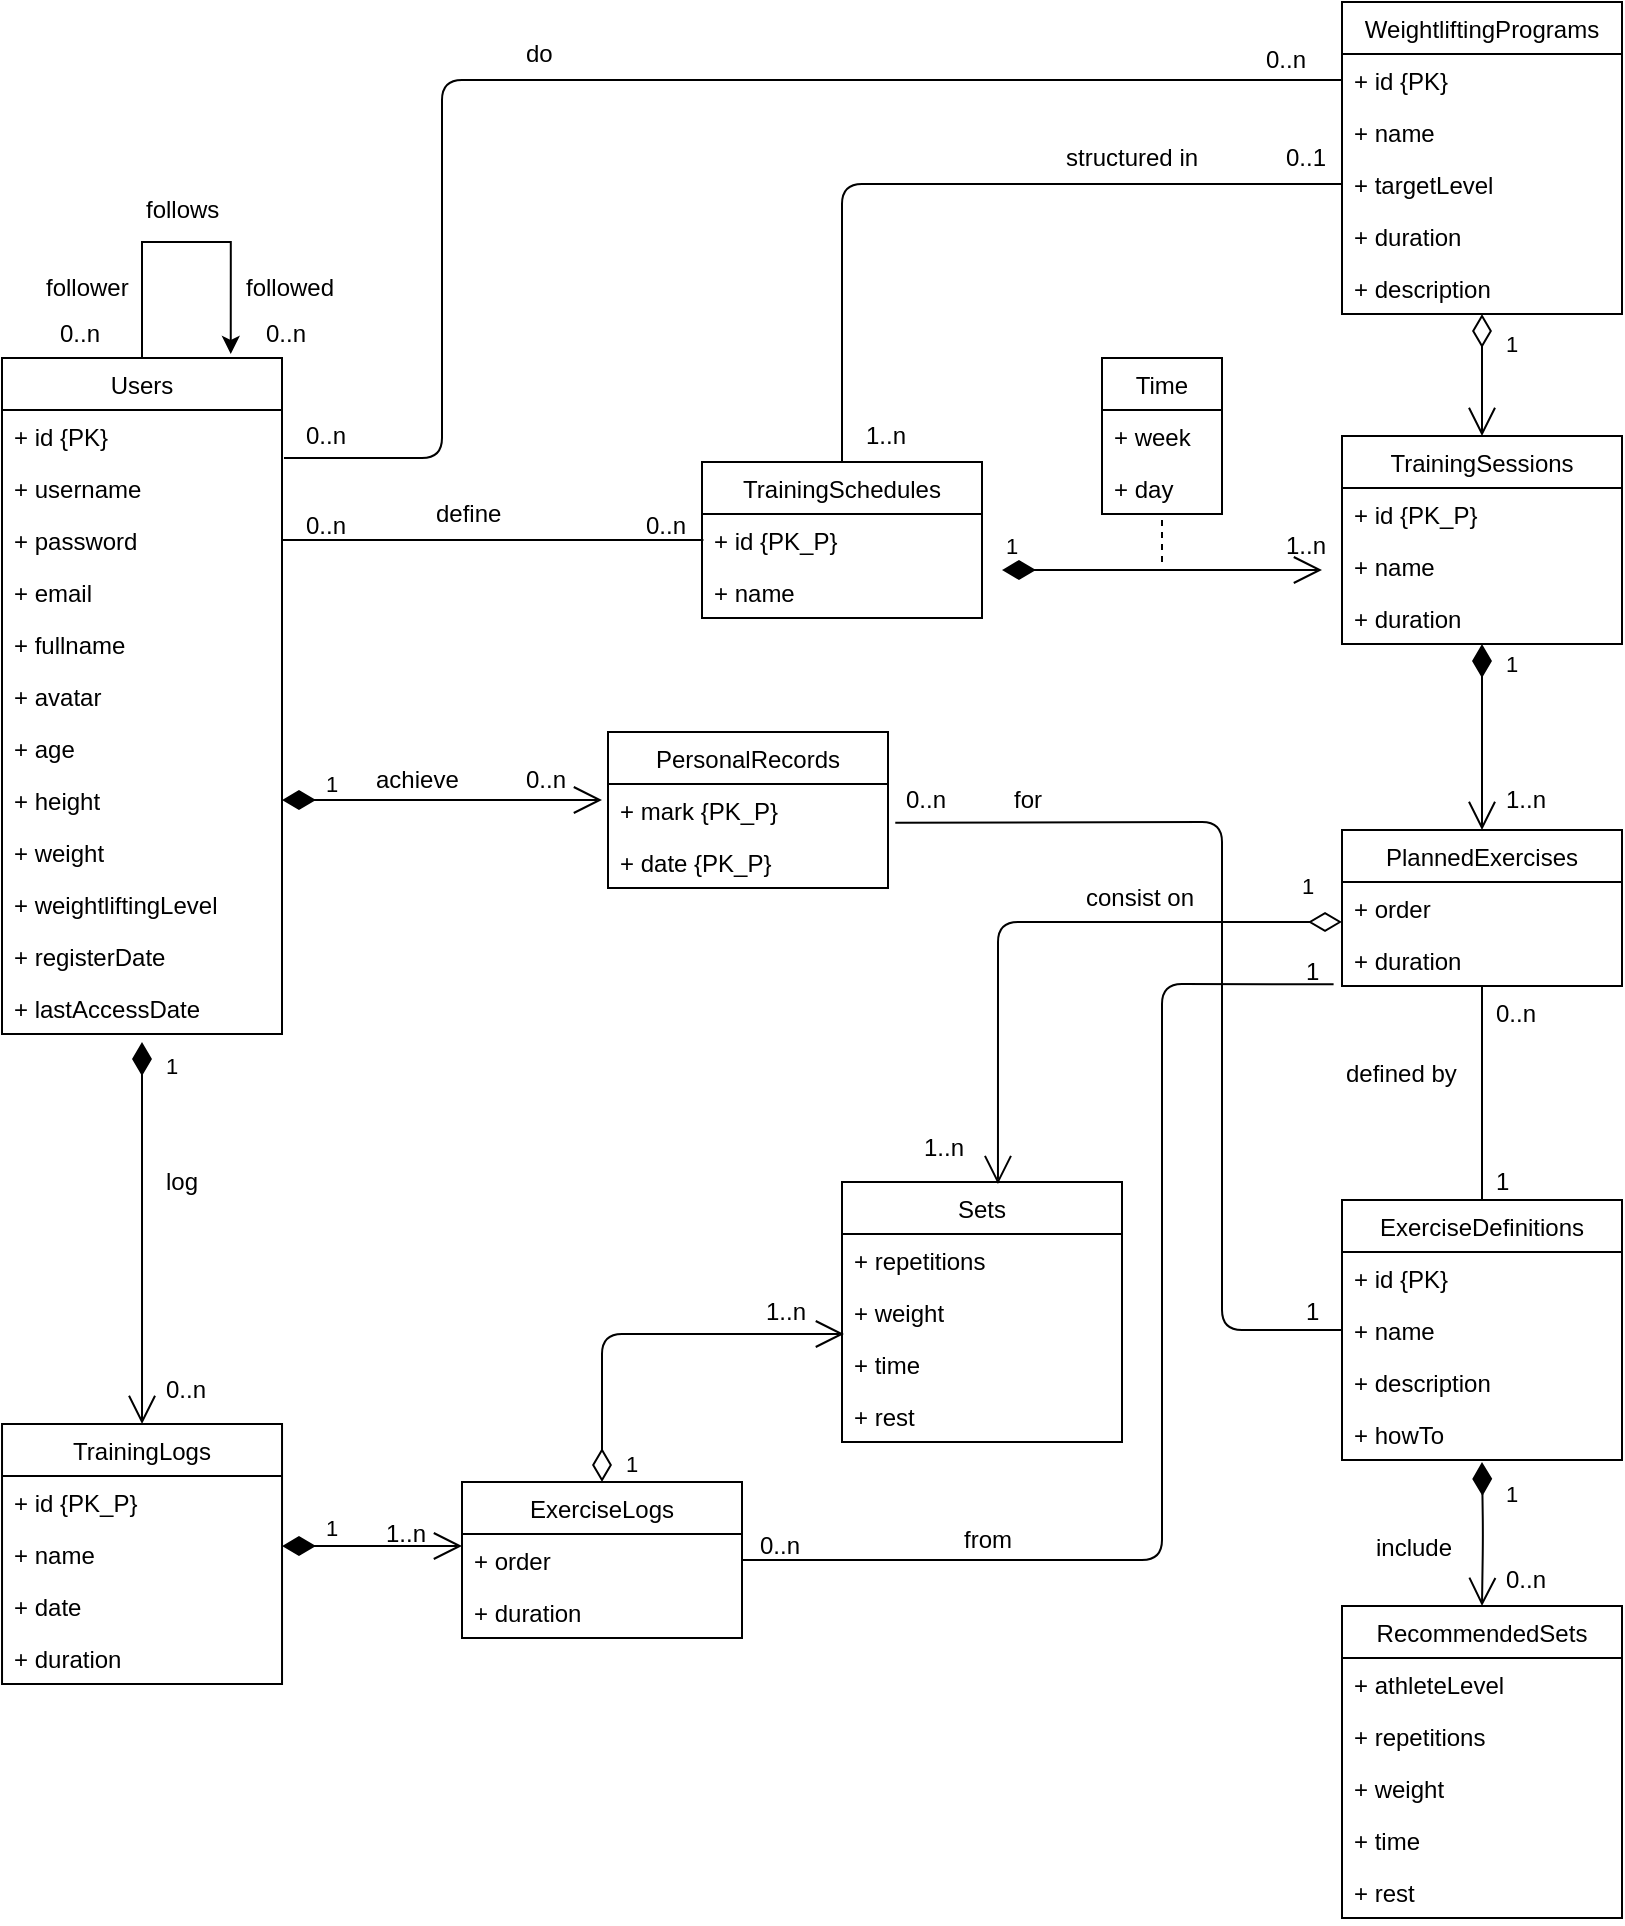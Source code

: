 <mxfile version="11.2.8" type="device" pages="1"><diagram id="idXTvbD427typI56JTEM" name="Page-1"><mxGraphModel dx="1545" dy="753" grid="1" gridSize="10" guides="1" tooltips="1" connect="1" arrows="1" fold="1" page="1" pageScale="1" pageWidth="827" pageHeight="1169" math="0" shadow="0"><root><mxCell id="0"/><mxCell id="1" parent="0"/><mxCell id="pbSIblfSQKx388UFBBrS-34" style="edgeStyle=orthogonalEdgeStyle;rounded=0;orthogonalLoop=1;jettySize=auto;html=1;entryX=0.817;entryY=-0.006;entryDx=0;entryDy=0;entryPerimeter=0;" edge="1" parent="1" source="pbSIblfSQKx388UFBBrS-6" target="pbSIblfSQKx388UFBBrS-6"><mxGeometry relative="1" as="geometry"><mxPoint x="100" y="208" as="targetPoint"/><Array as="points"><mxPoint x="40" y="230"/><mxPoint x="84" y="230"/></Array></mxGeometry></mxCell><mxCell id="pbSIblfSQKx388UFBBrS-6" value="Users" style="swimlane;fontStyle=0;childLayout=stackLayout;horizontal=1;startSize=26;fillColor=none;horizontalStack=0;resizeParent=1;resizeParentMax=0;resizeLast=0;collapsible=1;marginBottom=0;" vertex="1" parent="1"><mxGeometry x="-30" y="288" width="140" height="338" as="geometry"/></mxCell><mxCell id="pbSIblfSQKx388UFBBrS-7" value="+ id {PK}" style="text;strokeColor=none;fillColor=none;align=left;verticalAlign=top;spacingLeft=4;spacingRight=4;overflow=hidden;rotatable=0;points=[[0,0.5],[1,0.5]];portConstraint=eastwest;" vertex="1" parent="pbSIblfSQKx388UFBBrS-6"><mxGeometry y="26" width="140" height="26" as="geometry"/></mxCell><mxCell id="pbSIblfSQKx388UFBBrS-8" value="+ username" style="text;strokeColor=none;fillColor=none;align=left;verticalAlign=top;spacingLeft=4;spacingRight=4;overflow=hidden;rotatable=0;points=[[0,0.5],[1,0.5]];portConstraint=eastwest;" vertex="1" parent="pbSIblfSQKx388UFBBrS-6"><mxGeometry y="52" width="140" height="26" as="geometry"/></mxCell><mxCell id="pbSIblfSQKx388UFBBrS-13" value="+ password" style="text;strokeColor=none;fillColor=none;align=left;verticalAlign=top;spacingLeft=4;spacingRight=4;overflow=hidden;rotatable=0;points=[[0,0.5],[1,0.5]];portConstraint=eastwest;" vertex="1" parent="pbSIblfSQKx388UFBBrS-6"><mxGeometry y="78" width="140" height="26" as="geometry"/></mxCell><mxCell id="pbSIblfSQKx388UFBBrS-15" value="+ email" style="text;strokeColor=none;fillColor=none;align=left;verticalAlign=top;spacingLeft=4;spacingRight=4;overflow=hidden;rotatable=0;points=[[0,0.5],[1,0.5]];portConstraint=eastwest;" vertex="1" parent="pbSIblfSQKx388UFBBrS-6"><mxGeometry y="104" width="140" height="26" as="geometry"/></mxCell><mxCell id="pbSIblfSQKx388UFBBrS-11" value="+ fullname" style="text;strokeColor=none;fillColor=none;align=left;verticalAlign=top;spacingLeft=4;spacingRight=4;overflow=hidden;rotatable=0;points=[[0,0.5],[1,0.5]];portConstraint=eastwest;" vertex="1" parent="pbSIblfSQKx388UFBBrS-6"><mxGeometry y="130" width="140" height="26" as="geometry"/></mxCell><mxCell id="pbSIblfSQKx388UFBBrS-14" value="+ avatar" style="text;strokeColor=none;fillColor=none;align=left;verticalAlign=top;spacingLeft=4;spacingRight=4;overflow=hidden;rotatable=0;points=[[0,0.5],[1,0.5]];portConstraint=eastwest;" vertex="1" parent="pbSIblfSQKx388UFBBrS-6"><mxGeometry y="156" width="140" height="26" as="geometry"/></mxCell><mxCell id="pbSIblfSQKx388UFBBrS-18" value="+ age" style="text;strokeColor=none;fillColor=none;align=left;verticalAlign=top;spacingLeft=4;spacingRight=4;overflow=hidden;rotatable=0;points=[[0,0.5],[1,0.5]];portConstraint=eastwest;" vertex="1" parent="pbSIblfSQKx388UFBBrS-6"><mxGeometry y="182" width="140" height="26" as="geometry"/></mxCell><mxCell id="pbSIblfSQKx388UFBBrS-16" value="+ height" style="text;strokeColor=none;fillColor=none;align=left;verticalAlign=top;spacingLeft=4;spacingRight=4;overflow=hidden;rotatable=0;points=[[0,0.5],[1,0.5]];portConstraint=eastwest;" vertex="1" parent="pbSIblfSQKx388UFBBrS-6"><mxGeometry y="208" width="140" height="26" as="geometry"/></mxCell><mxCell id="pbSIblfSQKx388UFBBrS-17" value="+ weight" style="text;strokeColor=none;fillColor=none;align=left;verticalAlign=top;spacingLeft=4;spacingRight=4;overflow=hidden;rotatable=0;points=[[0,0.5],[1,0.5]];portConstraint=eastwest;" vertex="1" parent="pbSIblfSQKx388UFBBrS-6"><mxGeometry y="234" width="140" height="26" as="geometry"/></mxCell><mxCell id="pbSIblfSQKx388UFBBrS-19" value="+ weightliftingLevel" style="text;strokeColor=none;fillColor=none;align=left;verticalAlign=top;spacingLeft=4;spacingRight=4;overflow=hidden;rotatable=0;points=[[0,0.5],[1,0.5]];portConstraint=eastwest;" vertex="1" parent="pbSIblfSQKx388UFBBrS-6"><mxGeometry y="260" width="140" height="26" as="geometry"/></mxCell><mxCell id="pbSIblfSQKx388UFBBrS-9" value="+ registerDate" style="text;strokeColor=none;fillColor=none;align=left;verticalAlign=top;spacingLeft=4;spacingRight=4;overflow=hidden;rotatable=0;points=[[0,0.5],[1,0.5]];portConstraint=eastwest;" vertex="1" parent="pbSIblfSQKx388UFBBrS-6"><mxGeometry y="286" width="140" height="26" as="geometry"/></mxCell><mxCell id="pbSIblfSQKx388UFBBrS-10" value="+ lastAccessDate" style="text;strokeColor=none;fillColor=none;align=left;verticalAlign=top;spacingLeft=4;spacingRight=4;overflow=hidden;rotatable=0;points=[[0,0.5],[1,0.5]];portConstraint=eastwest;" vertex="1" parent="pbSIblfSQKx388UFBBrS-6"><mxGeometry y="312" width="140" height="26" as="geometry"/></mxCell><mxCell id="pbSIblfSQKx388UFBBrS-35" value="follows" style="text;html=1;resizable=0;points=[];autosize=1;align=left;verticalAlign=top;spacingTop=-4;" vertex="1" parent="1"><mxGeometry x="40" y="204" width="50" height="20" as="geometry"/></mxCell><mxCell id="pbSIblfSQKx388UFBBrS-36" value="follower" style="text;html=1;resizable=0;points=[];autosize=1;align=left;verticalAlign=top;spacingTop=-4;" vertex="1" parent="1"><mxGeometry x="-10" y="243" width="60" height="20" as="geometry"/></mxCell><mxCell id="pbSIblfSQKx388UFBBrS-37" value="followed" style="text;html=1;resizable=0;points=[];autosize=1;align=left;verticalAlign=top;spacingTop=-4;" vertex="1" parent="1"><mxGeometry x="90" y="243" width="60" height="20" as="geometry"/></mxCell><mxCell id="pbSIblfSQKx388UFBBrS-39" value="TrainingSchedules" style="swimlane;fontStyle=0;childLayout=stackLayout;horizontal=1;startSize=26;fillColor=none;horizontalStack=0;resizeParent=1;resizeParentMax=0;resizeLast=0;collapsible=1;marginBottom=0;" vertex="1" parent="1"><mxGeometry x="320" y="340" width="140" height="78" as="geometry"/></mxCell><mxCell id="pbSIblfSQKx388UFBBrS-40" value="+ id {PK_P}" style="text;strokeColor=none;fillColor=none;align=left;verticalAlign=top;spacingLeft=4;spacingRight=4;overflow=hidden;rotatable=0;points=[[0,0.5],[1,0.5]];portConstraint=eastwest;" vertex="1" parent="pbSIblfSQKx388UFBBrS-39"><mxGeometry y="26" width="140" height="26" as="geometry"/></mxCell><mxCell id="pbSIblfSQKx388UFBBrS-41" value="+ name" style="text;strokeColor=none;fillColor=none;align=left;verticalAlign=top;spacingLeft=4;spacingRight=4;overflow=hidden;rotatable=0;points=[[0,0.5],[1,0.5]];portConstraint=eastwest;" vertex="1" parent="pbSIblfSQKx388UFBBrS-39"><mxGeometry y="52" width="140" height="26" as="geometry"/></mxCell><mxCell id="pbSIblfSQKx388UFBBrS-43" value="TrainingSessions" style="swimlane;fontStyle=0;childLayout=stackLayout;horizontal=1;startSize=26;fillColor=none;horizontalStack=0;resizeParent=1;resizeParentMax=0;resizeLast=0;collapsible=1;marginBottom=0;" vertex="1" parent="1"><mxGeometry x="640" y="327" width="140" height="104" as="geometry"/></mxCell><mxCell id="pbSIblfSQKx388UFBBrS-44" value="+ id {PK_P}" style="text;strokeColor=none;fillColor=none;align=left;verticalAlign=top;spacingLeft=4;spacingRight=4;overflow=hidden;rotatable=0;points=[[0,0.5],[1,0.5]];portConstraint=eastwest;" vertex="1" parent="pbSIblfSQKx388UFBBrS-43"><mxGeometry y="26" width="140" height="26" as="geometry"/></mxCell><mxCell id="pbSIblfSQKx388UFBBrS-45" value="+ name" style="text;strokeColor=none;fillColor=none;align=left;verticalAlign=top;spacingLeft=4;spacingRight=4;overflow=hidden;rotatable=0;points=[[0,0.5],[1,0.5]];portConstraint=eastwest;" vertex="1" parent="pbSIblfSQKx388UFBBrS-43"><mxGeometry y="52" width="140" height="26" as="geometry"/></mxCell><mxCell id="pbSIblfSQKx388UFBBrS-54" value="+ duration" style="text;strokeColor=none;fillColor=none;align=left;verticalAlign=top;spacingLeft=4;spacingRight=4;overflow=hidden;rotatable=0;points=[[0,0.5],[1,0.5]];portConstraint=eastwest;" vertex="1" parent="pbSIblfSQKx388UFBBrS-43"><mxGeometry y="78" width="140" height="26" as="geometry"/></mxCell><mxCell id="pbSIblfSQKx388UFBBrS-49" value="1" style="endArrow=open;html=1;endSize=12;startArrow=diamondThin;startSize=14;startFill=1;edgeStyle=orthogonalEdgeStyle;align=left;verticalAlign=bottom;" edge="1" parent="1"><mxGeometry x="-1" y="3" relative="1" as="geometry"><mxPoint x="470" y="394" as="sourcePoint"/><mxPoint x="630" y="394" as="targetPoint"/></mxGeometry></mxCell><mxCell id="pbSIblfSQKx388UFBBrS-50" value="PlannedExercises" style="swimlane;fontStyle=0;childLayout=stackLayout;horizontal=1;startSize=26;fillColor=none;horizontalStack=0;resizeParent=1;resizeParentMax=0;resizeLast=0;collapsible=1;marginBottom=0;" vertex="1" parent="1"><mxGeometry x="640" y="524" width="140" height="78" as="geometry"/></mxCell><mxCell id="pbSIblfSQKx388UFBBrS-111" value="+ order" style="text;strokeColor=none;fillColor=none;align=left;verticalAlign=top;spacingLeft=4;spacingRight=4;overflow=hidden;rotatable=0;points=[[0,0.5],[1,0.5]];portConstraint=eastwest;" vertex="1" parent="pbSIblfSQKx388UFBBrS-50"><mxGeometry y="26" width="140" height="26" as="geometry"/></mxCell><mxCell id="pbSIblfSQKx388UFBBrS-53" value="+ duration" style="text;strokeColor=none;fillColor=none;align=left;verticalAlign=top;spacingLeft=4;spacingRight=4;overflow=hidden;rotatable=0;points=[[0,0.5],[1,0.5]];portConstraint=eastwest;" vertex="1" parent="pbSIblfSQKx388UFBBrS-50"><mxGeometry y="52" width="140" height="26" as="geometry"/></mxCell><mxCell id="pbSIblfSQKx388UFBBrS-55" value="Sets" style="swimlane;fontStyle=0;childLayout=stackLayout;horizontal=1;startSize=26;fillColor=none;horizontalStack=0;resizeParent=1;resizeParentMax=0;resizeLast=0;collapsible=1;marginBottom=0;" vertex="1" parent="1"><mxGeometry x="390" y="700" width="140" height="130" as="geometry"/></mxCell><mxCell id="pbSIblfSQKx388UFBBrS-56" value="+ repetitions" style="text;strokeColor=none;fillColor=none;align=left;verticalAlign=top;spacingLeft=4;spacingRight=4;overflow=hidden;rotatable=0;points=[[0,0.5],[1,0.5]];portConstraint=eastwest;" vertex="1" parent="pbSIblfSQKx388UFBBrS-55"><mxGeometry y="26" width="140" height="26" as="geometry"/></mxCell><mxCell id="pbSIblfSQKx388UFBBrS-57" value="+ weight" style="text;strokeColor=none;fillColor=none;align=left;verticalAlign=top;spacingLeft=4;spacingRight=4;overflow=hidden;rotatable=0;points=[[0,0.5],[1,0.5]];portConstraint=eastwest;" vertex="1" parent="pbSIblfSQKx388UFBBrS-55"><mxGeometry y="52" width="140" height="26" as="geometry"/></mxCell><mxCell id="pbSIblfSQKx388UFBBrS-61" value="+ time" style="text;strokeColor=none;fillColor=none;align=left;verticalAlign=top;spacingLeft=4;spacingRight=4;overflow=hidden;rotatable=0;points=[[0,0.5],[1,0.5]];portConstraint=eastwest;" vertex="1" parent="pbSIblfSQKx388UFBBrS-55"><mxGeometry y="78" width="140" height="26" as="geometry"/></mxCell><mxCell id="pbSIblfSQKx388UFBBrS-58" value="+ rest" style="text;strokeColor=none;fillColor=none;align=left;verticalAlign=top;spacingLeft=4;spacingRight=4;overflow=hidden;rotatable=0;points=[[0,0.5],[1,0.5]];portConstraint=eastwest;" vertex="1" parent="pbSIblfSQKx388UFBBrS-55"><mxGeometry y="104" width="140" height="26" as="geometry"/></mxCell><mxCell id="pbSIblfSQKx388UFBBrS-62" value="ExerciseDefinitions" style="swimlane;fontStyle=0;childLayout=stackLayout;horizontal=1;startSize=26;fillColor=none;horizontalStack=0;resizeParent=1;resizeParentMax=0;resizeLast=0;collapsible=1;marginBottom=0;" vertex="1" parent="1"><mxGeometry x="640" y="709" width="140" height="130" as="geometry"/></mxCell><mxCell id="pbSIblfSQKx388UFBBrS-66" value="+ id {PK}" style="text;strokeColor=none;fillColor=none;align=left;verticalAlign=top;spacingLeft=4;spacingRight=4;overflow=hidden;rotatable=0;points=[[0,0.5],[1,0.5]];portConstraint=eastwest;" vertex="1" parent="pbSIblfSQKx388UFBBrS-62"><mxGeometry y="26" width="140" height="26" as="geometry"/></mxCell><mxCell id="pbSIblfSQKx388UFBBrS-63" value="+ name" style="text;strokeColor=none;fillColor=none;align=left;verticalAlign=top;spacingLeft=4;spacingRight=4;overflow=hidden;rotatable=0;points=[[0,0.5],[1,0.5]];portConstraint=eastwest;" vertex="1" parent="pbSIblfSQKx388UFBBrS-62"><mxGeometry y="52" width="140" height="26" as="geometry"/></mxCell><mxCell id="pbSIblfSQKx388UFBBrS-64" value="+ description" style="text;strokeColor=none;fillColor=none;align=left;verticalAlign=top;spacingLeft=4;spacingRight=4;overflow=hidden;rotatable=0;points=[[0,0.5],[1,0.5]];portConstraint=eastwest;" vertex="1" parent="pbSIblfSQKx388UFBBrS-62"><mxGeometry y="78" width="140" height="26" as="geometry"/></mxCell><mxCell id="pbSIblfSQKx388UFBBrS-65" value="+ howTo" style="text;strokeColor=none;fillColor=none;align=left;verticalAlign=top;spacingLeft=4;spacingRight=4;overflow=hidden;rotatable=0;points=[[0,0.5],[1,0.5]];portConstraint=eastwest;" vertex="1" parent="pbSIblfSQKx388UFBBrS-62"><mxGeometry y="104" width="140" height="26" as="geometry"/></mxCell><mxCell id="pbSIblfSQKx388UFBBrS-72" value="RecommendedSets" style="swimlane;fontStyle=0;childLayout=stackLayout;horizontal=1;startSize=26;fillColor=none;horizontalStack=0;resizeParent=1;resizeParentMax=0;resizeLast=0;collapsible=1;marginBottom=0;" vertex="1" parent="1"><mxGeometry x="640" y="912" width="140" height="156" as="geometry"/></mxCell><mxCell id="pbSIblfSQKx388UFBBrS-77" value="+ athleteLevel" style="text;strokeColor=none;fillColor=none;align=left;verticalAlign=top;spacingLeft=4;spacingRight=4;overflow=hidden;rotatable=0;points=[[0,0.5],[1,0.5]];portConstraint=eastwest;" vertex="1" parent="pbSIblfSQKx388UFBBrS-72"><mxGeometry y="26" width="140" height="26" as="geometry"/></mxCell><mxCell id="pbSIblfSQKx388UFBBrS-73" value="+ repetitions" style="text;strokeColor=none;fillColor=none;align=left;verticalAlign=top;spacingLeft=4;spacingRight=4;overflow=hidden;rotatable=0;points=[[0,0.5],[1,0.5]];portConstraint=eastwest;" vertex="1" parent="pbSIblfSQKx388UFBBrS-72"><mxGeometry y="52" width="140" height="26" as="geometry"/></mxCell><mxCell id="pbSIblfSQKx388UFBBrS-74" value="+ weight" style="text;strokeColor=none;fillColor=none;align=left;verticalAlign=top;spacingLeft=4;spacingRight=4;overflow=hidden;rotatable=0;points=[[0,0.5],[1,0.5]];portConstraint=eastwest;" vertex="1" parent="pbSIblfSQKx388UFBBrS-72"><mxGeometry y="78" width="140" height="26" as="geometry"/></mxCell><mxCell id="pbSIblfSQKx388UFBBrS-75" value="+ time" style="text;strokeColor=none;fillColor=none;align=left;verticalAlign=top;spacingLeft=4;spacingRight=4;overflow=hidden;rotatable=0;points=[[0,0.5],[1,0.5]];portConstraint=eastwest;" vertex="1" parent="pbSIblfSQKx388UFBBrS-72"><mxGeometry y="104" width="140" height="26" as="geometry"/></mxCell><mxCell id="pbSIblfSQKx388UFBBrS-76" value="+ rest" style="text;strokeColor=none;fillColor=none;align=left;verticalAlign=top;spacingLeft=4;spacingRight=4;overflow=hidden;rotatable=0;points=[[0,0.5],[1,0.5]];portConstraint=eastwest;" vertex="1" parent="pbSIblfSQKx388UFBBrS-72"><mxGeometry y="130" width="140" height="26" as="geometry"/></mxCell><mxCell id="pbSIblfSQKx388UFBBrS-78" value="WeightliftingPrograms" style="swimlane;fontStyle=0;childLayout=stackLayout;horizontal=1;startSize=26;fillColor=none;horizontalStack=0;resizeParent=1;resizeParentMax=0;resizeLast=0;collapsible=1;marginBottom=0;" vertex="1" parent="1"><mxGeometry x="640" y="110" width="140" height="156" as="geometry"/></mxCell><mxCell id="pbSIblfSQKx388UFBBrS-79" value="+ id {PK}" style="text;strokeColor=none;fillColor=none;align=left;verticalAlign=top;spacingLeft=4;spacingRight=4;overflow=hidden;rotatable=0;points=[[0,0.5],[1,0.5]];portConstraint=eastwest;" vertex="1" parent="pbSIblfSQKx388UFBBrS-78"><mxGeometry y="26" width="140" height="26" as="geometry"/></mxCell><mxCell id="pbSIblfSQKx388UFBBrS-80" value="+ name" style="text;strokeColor=none;fillColor=none;align=left;verticalAlign=top;spacingLeft=4;spacingRight=4;overflow=hidden;rotatable=0;points=[[0,0.5],[1,0.5]];portConstraint=eastwest;" vertex="1" parent="pbSIblfSQKx388UFBBrS-78"><mxGeometry y="52" width="140" height="26" as="geometry"/></mxCell><mxCell id="pbSIblfSQKx388UFBBrS-82" value="+ targetLevel" style="text;strokeColor=none;fillColor=none;align=left;verticalAlign=top;spacingLeft=4;spacingRight=4;overflow=hidden;rotatable=0;points=[[0,0.5],[1,0.5]];portConstraint=eastwest;" vertex="1" parent="pbSIblfSQKx388UFBBrS-78"><mxGeometry y="78" width="140" height="26" as="geometry"/></mxCell><mxCell id="pbSIblfSQKx388UFBBrS-81" value="+ duration" style="text;strokeColor=none;fillColor=none;align=left;verticalAlign=top;spacingLeft=4;spacingRight=4;overflow=hidden;rotatable=0;points=[[0,0.5],[1,0.5]];portConstraint=eastwest;" vertex="1" parent="pbSIblfSQKx388UFBBrS-78"><mxGeometry y="104" width="140" height="26" as="geometry"/></mxCell><mxCell id="pbSIblfSQKx388UFBBrS-83" value="+ description" style="text;strokeColor=none;fillColor=none;align=left;verticalAlign=top;spacingLeft=4;spacingRight=4;overflow=hidden;rotatable=0;points=[[0,0.5],[1,0.5]];portConstraint=eastwest;" vertex="1" parent="pbSIblfSQKx388UFBBrS-78"><mxGeometry y="130" width="140" height="26" as="geometry"/></mxCell><mxCell id="pbSIblfSQKx388UFBBrS-84" value="TrainingLogs" style="swimlane;fontStyle=0;childLayout=stackLayout;horizontal=1;startSize=26;fillColor=none;horizontalStack=0;resizeParent=1;resizeParentMax=0;resizeLast=0;collapsible=1;marginBottom=0;" vertex="1" parent="1"><mxGeometry x="-29.983" y="821" width="140" height="130" as="geometry"/></mxCell><mxCell id="pbSIblfSQKx388UFBBrS-85" value="+ id {PK_P}" style="text;strokeColor=none;fillColor=none;align=left;verticalAlign=top;spacingLeft=4;spacingRight=4;overflow=hidden;rotatable=0;points=[[0,0.5],[1,0.5]];portConstraint=eastwest;" vertex="1" parent="pbSIblfSQKx388UFBBrS-84"><mxGeometry y="26" width="140" height="26" as="geometry"/></mxCell><mxCell id="pbSIblfSQKx388UFBBrS-86" value="+ name" style="text;strokeColor=none;fillColor=none;align=left;verticalAlign=top;spacingLeft=4;spacingRight=4;overflow=hidden;rotatable=0;points=[[0,0.5],[1,0.5]];portConstraint=eastwest;" vertex="1" parent="pbSIblfSQKx388UFBBrS-84"><mxGeometry y="52" width="140" height="26" as="geometry"/></mxCell><mxCell id="pbSIblfSQKx388UFBBrS-87" value="+ date" style="text;strokeColor=none;fillColor=none;align=left;verticalAlign=top;spacingLeft=4;spacingRight=4;overflow=hidden;rotatable=0;points=[[0,0.5],[1,0.5]];portConstraint=eastwest;" vertex="1" parent="pbSIblfSQKx388UFBBrS-84"><mxGeometry y="78" width="140" height="26" as="geometry"/></mxCell><mxCell id="pbSIblfSQKx388UFBBrS-88" value="+ duration" style="text;strokeColor=none;fillColor=none;align=left;verticalAlign=top;spacingLeft=4;spacingRight=4;overflow=hidden;rotatable=0;points=[[0,0.5],[1,0.5]];portConstraint=eastwest;" vertex="1" parent="pbSIblfSQKx388UFBBrS-84"><mxGeometry y="104" width="140" height="26" as="geometry"/></mxCell><mxCell id="pbSIblfSQKx388UFBBrS-90" value="ExerciseLogs" style="swimlane;fontStyle=0;childLayout=stackLayout;horizontal=1;startSize=26;fillColor=none;horizontalStack=0;resizeParent=1;resizeParentMax=0;resizeLast=0;collapsible=1;marginBottom=0;" vertex="1" parent="1"><mxGeometry x="200" y="850" width="140" height="78" as="geometry"/></mxCell><mxCell id="pbSIblfSQKx388UFBBrS-92" value="+ order" style="text;strokeColor=none;fillColor=none;align=left;verticalAlign=top;spacingLeft=4;spacingRight=4;overflow=hidden;rotatable=0;points=[[0,0.5],[1,0.5]];portConstraint=eastwest;" vertex="1" parent="pbSIblfSQKx388UFBBrS-90"><mxGeometry y="26" width="140" height="26" as="geometry"/></mxCell><mxCell id="pbSIblfSQKx388UFBBrS-93" value="+ duration" style="text;strokeColor=none;fillColor=none;align=left;verticalAlign=top;spacingLeft=4;spacingRight=4;overflow=hidden;rotatable=0;points=[[0,0.5],[1,0.5]];portConstraint=eastwest;" vertex="1" parent="pbSIblfSQKx388UFBBrS-90"><mxGeometry y="52" width="140" height="26" as="geometry"/></mxCell><mxCell id="pbSIblfSQKx388UFBBrS-105" value="1..n" style="text;html=1;resizable=0;points=[];autosize=1;align=left;verticalAlign=top;spacingTop=-4;" vertex="1" parent="1"><mxGeometry x="350" y="755" width="40" height="20" as="geometry"/></mxCell><mxCell id="pbSIblfSQKx388UFBBrS-109" value="1" style="endArrow=open;html=1;endSize=12;startArrow=diamondThin;startSize=14;startFill=0;edgeStyle=orthogonalEdgeStyle;align=left;verticalAlign=bottom;entryX=0.007;entryY=-0.077;entryDx=0;entryDy=0;entryPerimeter=0;" edge="1" parent="1" source="pbSIblfSQKx388UFBBrS-90" target="pbSIblfSQKx388UFBBrS-61"><mxGeometry x="-0.137" y="-74" relative="1" as="geometry"><mxPoint x="180" y="800" as="sourcePoint"/><mxPoint x="340" y="800" as="targetPoint"/><mxPoint as="offset"/></mxGeometry></mxCell><mxCell id="pbSIblfSQKx388UFBBrS-110" value="1" style="endArrow=open;html=1;endSize=12;startArrow=diamondThin;startSize=14;startFill=0;edgeStyle=orthogonalEdgeStyle;align=left;verticalAlign=bottom;entryX=0.557;entryY=0.008;entryDx=0;entryDy=0;entryPerimeter=0;exitX=0;exitY=0.769;exitDx=0;exitDy=0;exitPerimeter=0;" edge="1" parent="1" source="pbSIblfSQKx388UFBBrS-111" target="pbSIblfSQKx388UFBBrS-55"><mxGeometry x="-0.854" y="-9" relative="1" as="geometry"><mxPoint x="640" y="589" as="sourcePoint"/><mxPoint x="680" y="620" as="targetPoint"/><mxPoint as="offset"/></mxGeometry></mxCell><mxCell id="pbSIblfSQKx388UFBBrS-114" value="1" style="endArrow=open;html=1;endSize=12;startArrow=diamondThin;startSize=14;startFill=1;edgeStyle=orthogonalEdgeStyle;align=left;verticalAlign=bottom;" edge="1" parent="1" target="pbSIblfSQKx388UFBBrS-72"><mxGeometry x="-0.3" y="10" relative="1" as="geometry"><mxPoint x="710" y="840" as="sourcePoint"/><mxPoint x="590" y="900" as="targetPoint"/><mxPoint as="offset"/></mxGeometry></mxCell><mxCell id="pbSIblfSQKx388UFBBrS-115" value="" style="endArrow=none;html=1;entryX=0.5;entryY=1;entryDx=0;entryDy=0;exitX=0.5;exitY=0;exitDx=0;exitDy=0;" edge="1" parent="1" source="pbSIblfSQKx388UFBBrS-62" target="pbSIblfSQKx388UFBBrS-50"><mxGeometry width="50" height="50" relative="1" as="geometry"><mxPoint x="560" y="740" as="sourcePoint"/><mxPoint x="610" y="690" as="targetPoint"/></mxGeometry></mxCell><mxCell id="pbSIblfSQKx388UFBBrS-116" value="defined by" style="text;html=1;resizable=0;points=[];autosize=1;align=left;verticalAlign=top;spacingTop=-4;" vertex="1" parent="1"><mxGeometry x="640" y="635.5" width="70" height="20" as="geometry"/></mxCell><mxCell id="pbSIblfSQKx388UFBBrS-117" value="1" style="text;html=1;resizable=0;points=[];autosize=1;align=left;verticalAlign=top;spacingTop=-4;" vertex="1" parent="1"><mxGeometry x="715" y="690" width="20" height="20" as="geometry"/></mxCell><mxCell id="pbSIblfSQKx388UFBBrS-118" value="0..n" style="text;html=1;resizable=0;points=[];autosize=1;align=left;verticalAlign=top;spacingTop=-4;" vertex="1" parent="1"><mxGeometry x="715" y="606" width="40" height="20" as="geometry"/></mxCell><mxCell id="pbSIblfSQKx388UFBBrS-119" value="1" style="endArrow=open;html=1;endSize=12;startArrow=diamondThin;startSize=14;startFill=1;edgeStyle=orthogonalEdgeStyle;align=left;verticalAlign=bottom;entryX=0.5;entryY=0;entryDx=0;entryDy=0;exitX=0.5;exitY=1;exitDx=0;exitDy=0;" edge="1" parent="1" source="pbSIblfSQKx388UFBBrS-43" target="pbSIblfSQKx388UFBBrS-50"><mxGeometry x="-0.592" y="10" relative="1" as="geometry"><mxPoint x="710" y="480" as="sourcePoint"/><mxPoint x="710" y="510" as="targetPoint"/><mxPoint as="offset"/></mxGeometry></mxCell><mxCell id="pbSIblfSQKx388UFBBrS-121" value="1" style="endArrow=open;html=1;endSize=12;startArrow=diamondThin;startSize=14;startFill=0;edgeStyle=orthogonalEdgeStyle;align=left;verticalAlign=bottom;exitX=0.5;exitY=1;exitDx=0;exitDy=0;entryX=0.5;entryY=0;entryDx=0;entryDy=0;" edge="1" parent="1" source="pbSIblfSQKx388UFBBrS-78" target="pbSIblfSQKx388UFBBrS-43"><mxGeometry x="-0.213" y="10" relative="1" as="geometry"><mxPoint x="560" y="300" as="sourcePoint"/><mxPoint x="720" y="300" as="targetPoint"/><mxPoint as="offset"/></mxGeometry></mxCell><mxCell id="pbSIblfSQKx388UFBBrS-122" value="Time" style="swimlane;fontStyle=0;childLayout=stackLayout;horizontal=1;startSize=26;fillColor=none;horizontalStack=0;resizeParent=1;resizeParentMax=0;resizeLast=0;collapsible=1;marginBottom=0;" vertex="1" parent="1"><mxGeometry x="520" y="288" width="60" height="78" as="geometry"/></mxCell><mxCell id="pbSIblfSQKx388UFBBrS-125" value="+ week" style="text;strokeColor=none;fillColor=none;align=left;verticalAlign=top;spacingLeft=4;spacingRight=4;overflow=hidden;rotatable=0;points=[[0,0.5],[1,0.5]];portConstraint=eastwest;" vertex="1" parent="pbSIblfSQKx388UFBBrS-122"><mxGeometry y="26" width="60" height="26" as="geometry"/></mxCell><mxCell id="pbSIblfSQKx388UFBBrS-127" value="+ day" style="text;strokeColor=none;fillColor=none;align=left;verticalAlign=top;spacingLeft=4;spacingRight=4;overflow=hidden;rotatable=0;points=[[0,0.5],[1,0.5]];portConstraint=eastwest;" vertex="1" parent="pbSIblfSQKx388UFBBrS-122"><mxGeometry y="52" width="60" height="26" as="geometry"/></mxCell><mxCell id="pbSIblfSQKx388UFBBrS-128" value="" style="endArrow=none;dashed=1;html=1;entryX=0.5;entryY=1;entryDx=0;entryDy=0;" edge="1" parent="1" target="pbSIblfSQKx388UFBBrS-122"><mxGeometry width="50" height="50" relative="1" as="geometry"><mxPoint x="550" y="390" as="sourcePoint"/><mxPoint x="490" y="190" as="targetPoint"/></mxGeometry></mxCell><mxCell id="pbSIblfSQKx388UFBBrS-129" value="" style="endArrow=none;html=1;entryX=0;entryY=0.5;entryDx=0;entryDy=0;exitX=0.5;exitY=0;exitDx=0;exitDy=0;" edge="1" parent="1" source="pbSIblfSQKx388UFBBrS-39" target="pbSIblfSQKx388UFBBrS-82"><mxGeometry width="50" height="50" relative="1" as="geometry"><mxPoint x="470" y="270" as="sourcePoint"/><mxPoint x="520" y="220" as="targetPoint"/><Array as="points"><mxPoint x="390" y="201"/></Array></mxGeometry></mxCell><mxCell id="pbSIblfSQKx388UFBBrS-130" value="structured in" style="text;html=1;resizable=0;points=[];autosize=1;align=left;verticalAlign=top;spacingTop=-4;" vertex="1" parent="1"><mxGeometry x="500" y="178" width="80" height="20" as="geometry"/></mxCell><mxCell id="pbSIblfSQKx388UFBBrS-131" value="0..1" style="text;html=1;resizable=0;points=[];autosize=1;align=left;verticalAlign=top;spacingTop=-4;" vertex="1" parent="1"><mxGeometry x="610" y="178" width="40" height="20" as="geometry"/></mxCell><mxCell id="pbSIblfSQKx388UFBBrS-132" value="1..n" style="text;html=1;resizable=0;points=[];autosize=1;align=left;verticalAlign=top;spacingTop=-4;" vertex="1" parent="1"><mxGeometry x="400" y="317" width="40" height="20" as="geometry"/></mxCell><mxCell id="pbSIblfSQKx388UFBBrS-133" value="1" style="endArrow=open;html=1;endSize=12;startArrow=diamondThin;startSize=14;startFill=1;edgeStyle=orthogonalEdgeStyle;align=left;verticalAlign=bottom;" edge="1" parent="1"><mxGeometry x="-0.557" relative="1" as="geometry"><mxPoint x="110" y="882" as="sourcePoint"/><mxPoint x="200" y="882" as="targetPoint"/><Array as="points"><mxPoint x="110" y="882"/></Array><mxPoint as="offset"/></mxGeometry></mxCell><mxCell id="pbSIblfSQKx388UFBBrS-134" value="1..n" style="text;html=1;resizable=0;points=[];autosize=1;align=left;verticalAlign=top;spacingTop=-4;" vertex="1" parent="1"><mxGeometry x="610" y="372" width="40" height="20" as="geometry"/></mxCell><mxCell id="pbSIblfSQKx388UFBBrS-135" value="1..n" style="text;html=1;resizable=0;points=[];autosize=1;align=left;verticalAlign=top;spacingTop=-4;" vertex="1" parent="1"><mxGeometry x="429" y="673" width="40" height="20" as="geometry"/></mxCell><mxCell id="pbSIblfSQKx388UFBBrS-136" value="0..n" style="text;html=1;resizable=0;points=[];autosize=1;align=left;verticalAlign=top;spacingTop=-4;" vertex="1" parent="1"><mxGeometry x="720" y="889" width="40" height="20" as="geometry"/></mxCell><mxCell id="pbSIblfSQKx388UFBBrS-137" value="1..n" style="text;html=1;resizable=0;points=[];autosize=1;align=left;verticalAlign=top;spacingTop=-4;" vertex="1" parent="1"><mxGeometry x="160" y="866" width="40" height="20" as="geometry"/></mxCell><mxCell id="pbSIblfSQKx388UFBBrS-140" value="1" style="endArrow=open;html=1;endSize=12;startArrow=diamondThin;startSize=14;startFill=1;edgeStyle=orthogonalEdgeStyle;align=left;verticalAlign=bottom;entryX=0.5;entryY=0;entryDx=0;entryDy=0;" edge="1" parent="1" target="pbSIblfSQKx388UFBBrS-84"><mxGeometry x="-0.782" y="10" relative="1" as="geometry"><mxPoint x="40" y="630" as="sourcePoint"/><mxPoint x="170" y="720" as="targetPoint"/><Array as="points"><mxPoint x="40" y="650"/></Array><mxPoint as="offset"/></mxGeometry></mxCell><mxCell id="pbSIblfSQKx388UFBBrS-141" value="log" style="text;html=1;resizable=0;points=[];autosize=1;align=left;verticalAlign=top;spacingTop=-4;" vertex="1" parent="1"><mxGeometry x="50" y="690" width="30" height="20" as="geometry"/></mxCell><mxCell id="pbSIblfSQKx388UFBBrS-142" value="" style="endArrow=none;html=1;" edge="1" parent="1" source="pbSIblfSQKx388UFBBrS-13"><mxGeometry width="50" height="50" relative="1" as="geometry"><mxPoint x="250" y="429" as="sourcePoint"/><mxPoint x="320.711" y="379" as="targetPoint"/></mxGeometry></mxCell><mxCell id="pbSIblfSQKx388UFBBrS-143" value="define" style="text;html=1;resizable=0;points=[];autosize=1;align=left;verticalAlign=top;spacingTop=-4;" vertex="1" parent="1"><mxGeometry x="185" y="356" width="50" height="20" as="geometry"/></mxCell><mxCell id="pbSIblfSQKx388UFBBrS-145" value="" style="endArrow=none;html=1;exitX=1;exitY=0.5;exitDx=0;exitDy=0;entryX=-0.03;entryY=0.968;entryDx=0;entryDy=0;entryPerimeter=0;" edge="1" parent="1" source="pbSIblfSQKx388UFBBrS-92" target="pbSIblfSQKx388UFBBrS-53"><mxGeometry width="50" height="50" relative="1" as="geometry"><mxPoint x="410" y="920" as="sourcePoint"/><mxPoint x="630" y="640" as="targetPoint"/><Array as="points"><mxPoint x="550" y="889"/><mxPoint x="550" y="601"/></Array></mxGeometry></mxCell><mxCell id="pbSIblfSQKx388UFBBrS-146" value="0..n" style="text;html=1;resizable=0;points=[];autosize=1;align=left;verticalAlign=top;spacingTop=-4;" vertex="1" parent="1"><mxGeometry x="347" y="872" width="40" height="20" as="geometry"/></mxCell><mxCell id="pbSIblfSQKx388UFBBrS-147" value="1" style="text;html=1;resizable=0;points=[];autosize=1;align=left;verticalAlign=top;spacingTop=-4;" vertex="1" parent="1"><mxGeometry x="620" y="584.5" width="20" height="20" as="geometry"/></mxCell><mxCell id="pbSIblfSQKx388UFBBrS-148" value="from" style="text;html=1;resizable=0;points=[];autosize=1;align=left;verticalAlign=top;spacingTop=-4;" vertex="1" parent="1"><mxGeometry x="449" y="869" width="40" height="20" as="geometry"/></mxCell><mxCell id="pbSIblfSQKx388UFBBrS-149" value="include" style="text;html=1;resizable=0;points=[];autosize=1;align=left;verticalAlign=top;spacingTop=-4;" vertex="1" parent="1"><mxGeometry x="655" y="873" width="60" height="20" as="geometry"/></mxCell><mxCell id="pbSIblfSQKx388UFBBrS-150" value="consist on" style="text;html=1;resizable=0;points=[];autosize=1;align=left;verticalAlign=top;spacingTop=-4;" vertex="1" parent="1"><mxGeometry x="510" y="548" width="70" height="20" as="geometry"/></mxCell><mxCell id="pbSIblfSQKx388UFBBrS-152" value="0..n" style="text;html=1;resizable=0;points=[];autosize=1;align=left;verticalAlign=top;spacingTop=-4;" vertex="1" parent="1"><mxGeometry x="120" y="362" width="40" height="20" as="geometry"/></mxCell><mxCell id="pbSIblfSQKx388UFBBrS-153" value="0..n" style="text;html=1;resizable=0;points=[];autosize=1;align=left;verticalAlign=top;spacingTop=-4;" vertex="1" parent="1"><mxGeometry x="290" y="362" width="40" height="20" as="geometry"/></mxCell><mxCell id="pbSIblfSQKx388UFBBrS-154" value="" style="endArrow=none;html=1;exitX=1.007;exitY=-0.077;exitDx=0;exitDy=0;entryX=0;entryY=0.5;entryDx=0;entryDy=0;exitPerimeter=0;" edge="1" parent="1" source="pbSIblfSQKx388UFBBrS-8" target="pbSIblfSQKx388UFBBrS-79"><mxGeometry width="50" height="50" relative="1" as="geometry"><mxPoint x="200" y="320" as="sourcePoint"/><mxPoint x="250" y="270" as="targetPoint"/><Array as="points"><mxPoint x="190" y="338"/><mxPoint x="190" y="149"/></Array></mxGeometry></mxCell><mxCell id="pbSIblfSQKx388UFBBrS-155" value="do" style="text;html=1;resizable=0;points=[];autosize=1;align=left;verticalAlign=top;spacingTop=-4;" vertex="1" parent="1"><mxGeometry x="230" y="126" width="30" height="20" as="geometry"/></mxCell><mxCell id="pbSIblfSQKx388UFBBrS-156" value="0..n" style="text;html=1;resizable=0;points=[];autosize=1;align=left;verticalAlign=top;spacingTop=-4;" vertex="1" parent="1"><mxGeometry x="600" y="129" width="40" height="20" as="geometry"/></mxCell><mxCell id="pbSIblfSQKx388UFBBrS-157" value="0..n" style="text;html=1;resizable=0;points=[];autosize=1;align=left;verticalAlign=top;spacingTop=-4;" vertex="1" parent="1"><mxGeometry x="120" y="317" width="40" height="20" as="geometry"/></mxCell><mxCell id="pbSIblfSQKx388UFBBrS-159" value="0..n" style="text;html=1;resizable=0;points=[];autosize=1;align=left;verticalAlign=top;spacingTop=-4;" vertex="1" parent="1"><mxGeometry x="-3" y="265.5" width="40" height="20" as="geometry"/></mxCell><mxCell id="pbSIblfSQKx388UFBBrS-160" value="0..n" style="text;html=1;resizable=0;points=[];autosize=1;align=left;verticalAlign=top;spacingTop=-4;" vertex="1" parent="1"><mxGeometry x="100" y="266" width="40" height="20" as="geometry"/></mxCell><mxCell id="pbSIblfSQKx388UFBBrS-163" value="0..n" style="text;html=1;resizable=0;points=[];autosize=1;align=left;verticalAlign=top;spacingTop=-4;" vertex="1" parent="1"><mxGeometry x="50" y="794" width="40" height="20" as="geometry"/></mxCell><mxCell id="pbSIblfSQKx388UFBBrS-164" value="1..n" style="text;html=1;resizable=0;points=[];autosize=1;align=left;verticalAlign=top;spacingTop=-4;" vertex="1" parent="1"><mxGeometry x="720" y="499" width="40" height="20" as="geometry"/></mxCell><mxCell id="pbSIblfSQKx388UFBBrS-166" value="PersonalRecords" style="swimlane;fontStyle=0;childLayout=stackLayout;horizontal=1;startSize=26;fillColor=none;horizontalStack=0;resizeParent=1;resizeParentMax=0;resizeLast=0;collapsible=1;marginBottom=0;" vertex="1" parent="1"><mxGeometry x="273" y="475" width="140" height="78" as="geometry"/></mxCell><mxCell id="pbSIblfSQKx388UFBBrS-168" value="+ mark {PK_P}" style="text;strokeColor=none;fillColor=none;align=left;verticalAlign=top;spacingLeft=4;spacingRight=4;overflow=hidden;rotatable=0;points=[[0,0.5],[1,0.5]];portConstraint=eastwest;" vertex="1" parent="pbSIblfSQKx388UFBBrS-166"><mxGeometry y="26" width="140" height="26" as="geometry"/></mxCell><mxCell id="pbSIblfSQKx388UFBBrS-169" value="+ date {PK_P}" style="text;strokeColor=none;fillColor=none;align=left;verticalAlign=top;spacingLeft=4;spacingRight=4;overflow=hidden;rotatable=0;points=[[0,0.5],[1,0.5]];portConstraint=eastwest;" vertex="1" parent="pbSIblfSQKx388UFBBrS-166"><mxGeometry y="52" width="140" height="26" as="geometry"/></mxCell><mxCell id="pbSIblfSQKx388UFBBrS-170" value="1" style="endArrow=open;html=1;endSize=12;startArrow=diamondThin;startSize=14;startFill=1;edgeStyle=orthogonalEdgeStyle;align=left;verticalAlign=bottom;exitX=1;exitY=0.5;exitDx=0;exitDy=0;" edge="1" parent="1" source="pbSIblfSQKx388UFBBrS-16"><mxGeometry x="0.0" y="60" relative="1" as="geometry"><mxPoint x="170" y="580" as="sourcePoint"/><mxPoint x="270" y="509" as="targetPoint"/><mxPoint x="-60" y="60" as="offset"/></mxGeometry></mxCell><mxCell id="pbSIblfSQKx388UFBBrS-171" value="achieve" style="text;html=1;resizable=0;points=[];autosize=1;align=left;verticalAlign=top;spacingTop=-4;" vertex="1" parent="1"><mxGeometry x="155" y="489" width="60" height="20" as="geometry"/></mxCell><mxCell id="pbSIblfSQKx388UFBBrS-172" value="0..n" style="text;html=1;resizable=0;points=[];autosize=1;align=left;verticalAlign=top;spacingTop=-4;" vertex="1" parent="1"><mxGeometry x="230" y="489" width="40" height="20" as="geometry"/></mxCell><mxCell id="pbSIblfSQKx388UFBBrS-173" value="" style="endArrow=none;html=1;exitX=1.026;exitY=0.744;exitDx=0;exitDy=0;exitPerimeter=0;entryX=0;entryY=0.5;entryDx=0;entryDy=0;" edge="1" parent="1" source="pbSIblfSQKx388UFBBrS-168" target="pbSIblfSQKx388UFBBrS-63"><mxGeometry width="50" height="50" relative="1" as="geometry"><mxPoint x="480" y="540" as="sourcePoint"/><mxPoint x="700" y="700" as="targetPoint"/><Array as="points"><mxPoint x="580" y="520"/><mxPoint x="580" y="774"/></Array></mxGeometry></mxCell><mxCell id="pbSIblfSQKx388UFBBrS-174" value="for" style="text;html=1;resizable=0;points=[];autosize=1;align=left;verticalAlign=top;spacingTop=-4;" vertex="1" parent="1"><mxGeometry x="474" y="499" width="30" height="20" as="geometry"/></mxCell><mxCell id="pbSIblfSQKx388UFBBrS-175" value="0..n" style="text;html=1;resizable=0;points=[];autosize=1;align=left;verticalAlign=top;spacingTop=-4;" vertex="1" parent="1"><mxGeometry x="420" y="499" width="40" height="20" as="geometry"/></mxCell><mxCell id="pbSIblfSQKx388UFBBrS-176" value="1" style="text;html=1;resizable=0;points=[];autosize=1;align=left;verticalAlign=top;spacingTop=-4;" vertex="1" parent="1"><mxGeometry x="620" y="755" width="20" height="20" as="geometry"/></mxCell></root></mxGraphModel></diagram></mxfile>